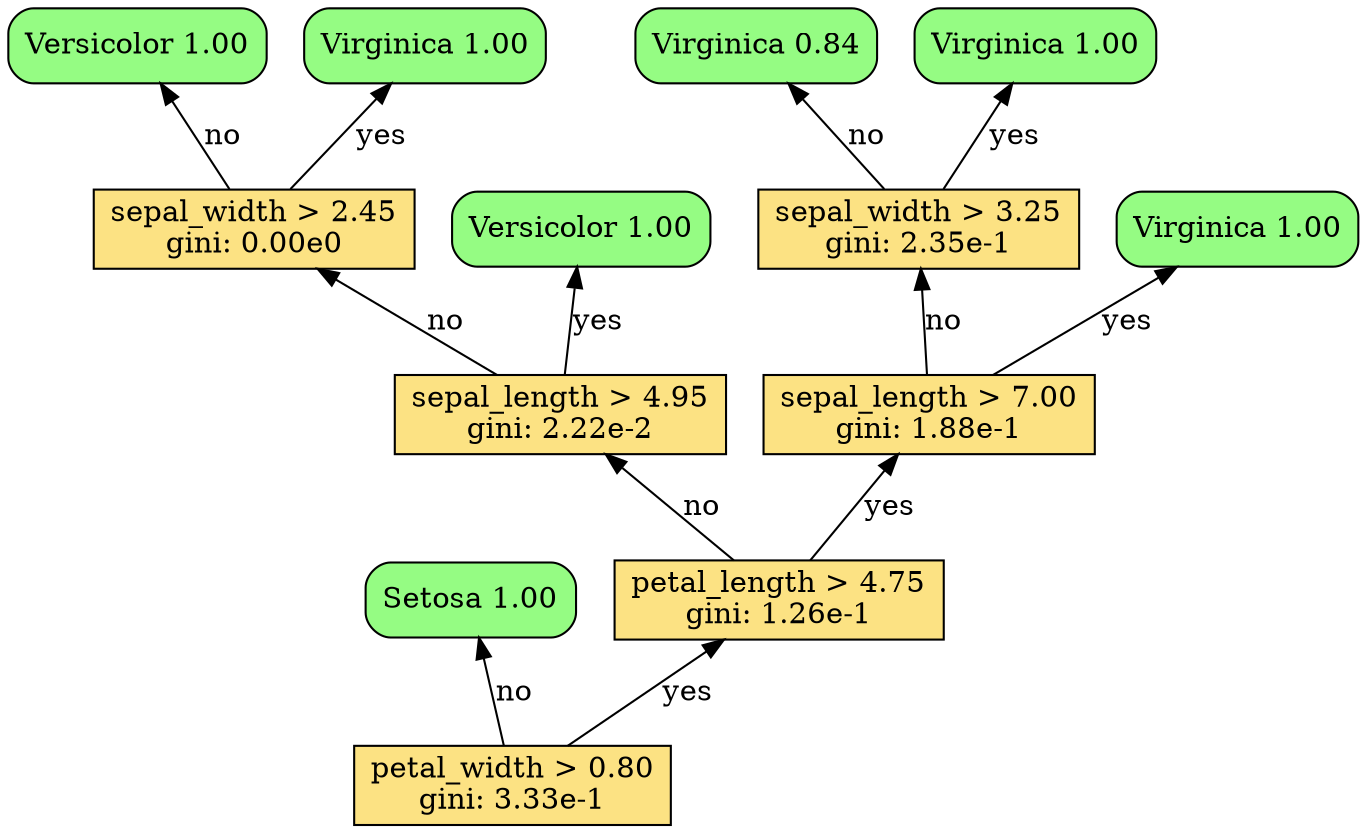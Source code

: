 digraph {
rankdir = BT;
subgraph{
node1 [label="petal_width > 0.80\ngini: 3.33e-1", shape="box", style="filled", fillcolor="#fce283"];
node3 [label="Setosa 1.00", shape="box", style="rounded,filled", fillcolor="#95fc83"];
node2 [label="petal_length > 4.75\ngini: 1.26e-1", shape="box", style="filled", fillcolor="#fce283"];
node5 [label="sepal_length > 4.95\ngini: 2.22e-2", shape="box", style="filled", fillcolor="#fce283"];
node11 [label="sepal_width > 2.45\ngini: 0.00e0", shape="box", style="filled", fillcolor="#fce283"];
node23 [label="Versicolor 1.00", shape="box", style="rounded,filled", fillcolor="#95fc83"];
node22 [label="Virginica 1.00", shape="box", style="rounded,filled", fillcolor="#95fc83"];
node10 [label="Versicolor 1.00", shape="box", style="rounded,filled", fillcolor="#95fc83"];
node4 [label="sepal_length > 7.00\ngini: 1.88e-1", shape="box", style="filled", fillcolor="#fce283"];
node9 [label="sepal_width > 3.25\ngini: 2.35e-1", shape="box", style="filled", fillcolor="#fce283"];
node19 [label="Virginica 0.84", shape="box", style="rounded,filled", fillcolor="#95fc83"];
node18 [label="Virginica 1.00", shape="box", style="rounded,filled", fillcolor="#95fc83"];
node8 [label="Virginica 1.00", shape="box", style="rounded,filled", fillcolor="#95fc83"];
node1 -> node3 [label="no"]
node1 -> node2 [label="yes"]
node2 -> node5 [label="no"]
node5 -> node11 [label="no"]
node11 -> node23 [label="no"]
node11 -> node22 [label="yes"]
node5 -> node10 [label="yes"]
node2 -> node4 [label="yes"]
node4 -> node9 [label="no"]
node9 -> node19 [label="no"]
node9 -> node18 [label="yes"]
node4 -> node8 [label="yes"]
{rank = same; node1;}
{rank = same; node3; node2;}
{rank = same; node5; node4;}
{rank = same; node11; node10; node9; node8;}
{rank = same; node23; node22; node19; node18;}
}
}